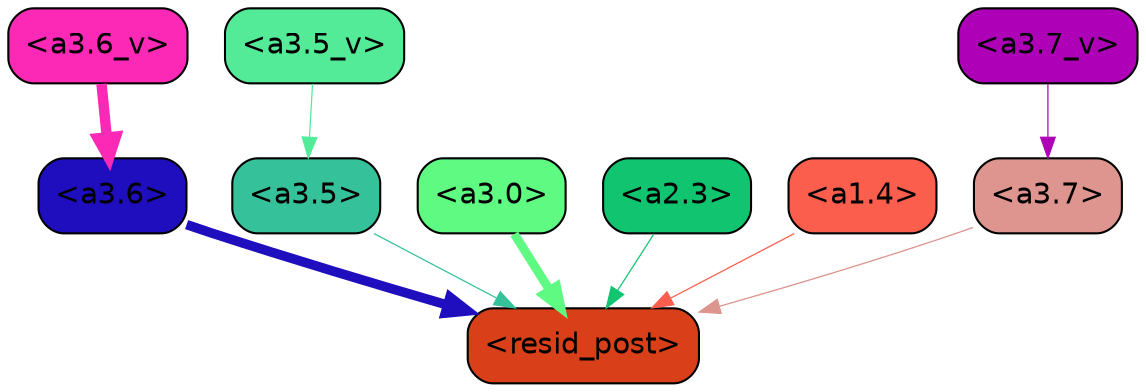 strict digraph "" {
	graph [bgcolor=transparent,
		layout=dot,
		overlap=false,
		splines=true
	];
	"<a3.7>"	[color=black,
		fillcolor="#de948f",
		fontname=Helvetica,
		shape=box,
		style="filled, rounded"];
	"<resid_post>"	[color=black,
		fillcolor="#d94019",
		fontname=Helvetica,
		shape=box,
		style="filled, rounded"];
	"<a3.7>" -> "<resid_post>"	[color="#de948f",
		penwidth=0.6239100098609924];
	"<a3.6>"	[color=black,
		fillcolor="#1e0ebe",
		fontname=Helvetica,
		shape=box,
		style="filled, rounded"];
	"<a3.6>" -> "<resid_post>"	[color="#1e0ebe",
		penwidth=4.569062113761902];
	"<a3.5>"	[color=black,
		fillcolor="#35c29b",
		fontname=Helvetica,
		shape=box,
		style="filled, rounded"];
	"<a3.5>" -> "<resid_post>"	[color="#35c29b",
		penwidth=0.6];
	"<a3.0>"	[color=black,
		fillcolor="#5efa81",
		fontname=Helvetica,
		shape=box,
		style="filled, rounded"];
	"<a3.0>" -> "<resid_post>"	[color="#5efa81",
		penwidth=4.283544182777405];
	"<a2.3>"	[color=black,
		fillcolor="#11c570",
		fontname=Helvetica,
		shape=box,
		style="filled, rounded"];
	"<a2.3>" -> "<resid_post>"	[color="#11c570",
		penwidth=0.6];
	"<a1.4>"	[color=black,
		fillcolor="#fc5e4e",
		fontname=Helvetica,
		shape=box,
		style="filled, rounded"];
	"<a1.4>" -> "<resid_post>"	[color="#fc5e4e",
		penwidth=0.6];
	"<a3.7_v>"	[color=black,
		fillcolor="#ae01b7",
		fontname=Helvetica,
		shape=box,
		style="filled, rounded"];
	"<a3.7_v>" -> "<a3.7>"	[color="#ae01b7",
		penwidth=0.6];
	"<a3.6_v>"	[color=black,
		fillcolor="#fc29b6",
		fontname=Helvetica,
		shape=box,
		style="filled, rounded"];
	"<a3.6_v>" -> "<a3.6>"	[color="#fc29b6",
		penwidth=5.002329230308533];
	"<a3.5_v>"	[color=black,
		fillcolor="#54eb98",
		fontname=Helvetica,
		shape=box,
		style="filled, rounded"];
	"<a3.5_v>" -> "<a3.5>"	[color="#54eb98",
		penwidth=0.6];
}
